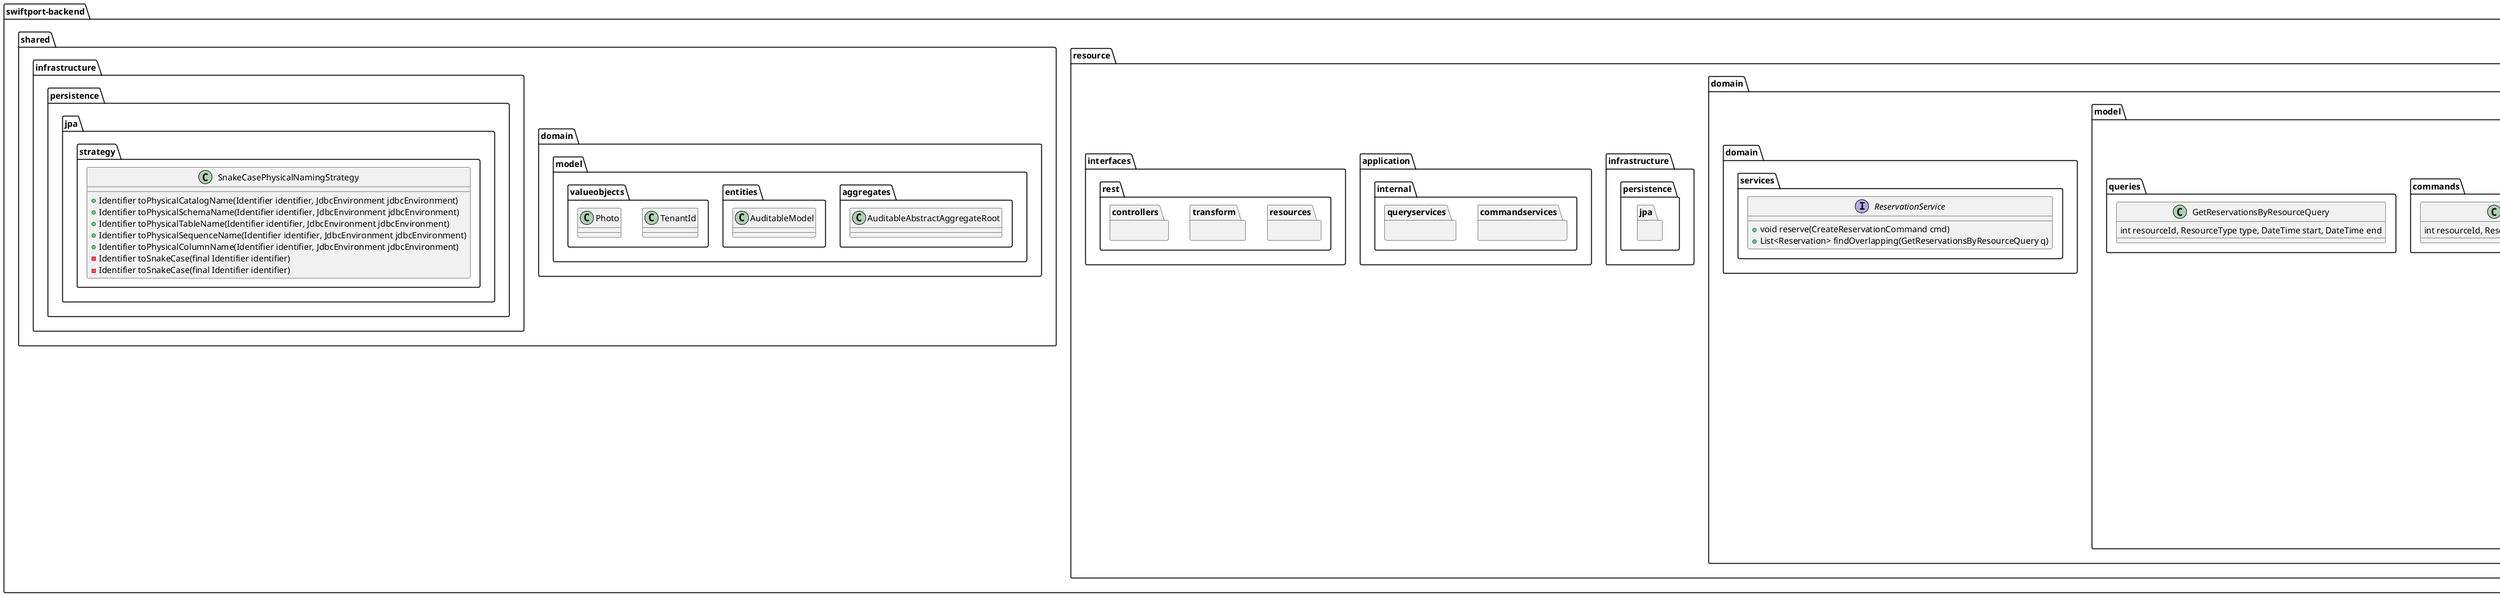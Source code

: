 @startuml
package swiftport-backend as swiftport_backend  {
    ' Bounded Context
    'ignora queries y commands

    package resource {
        package domain {
            package model{
              package aggregates {
                class Zone {
                  + int id
                  + String name
                  + TenantId tenantId
                  --
                  + void addLocation(Location location)
                  + List<Location> getLocations()
                }

                class Position {
                  + int id
                  + String title
                  + String description
                  + TenantId tenantId
                  --
                  + void updateDetails(String title, String description)
                }

                class Employee {
                  + int id
                  + Dni dni
                  + FullName name
                  + ContactInfo contact
                  + int positionId
                  + Availability availability
                  + TenantId tenantId
                  --
                  + void updateContactInfo(ContactInfo newContact)
                  + void changeAvailability(Availability newAvailability)
                }

                class Equipment {
                  + int id
                  + String code
                  + String name
                  + String plate
                  + int capacityLoad
                  + int capacityPax
                  + Availability availability
                  + List<Photo> photos
                  + TenantId tenantId
                  --
                  + void changeAvailability(Availability newAvailability)
                  + void addPhoto(EquipmentPhoto photo)
                  + void removePhoto(String publicId)
                }

                class Team {
                  + int id
                  + DateTime date
                  + TenantId tenantId
                  --
                  + void addMember(TeamMember member)
                  + void removeMember(int employeeId)
                  + void validateMembersUnique()
                }

                class Reservation {
                  + int id
                  + TenantId tenantId
                  + ResourceReference resourceRef
                  + DateRange dateRange
                  + DateTime createdAt
                  --
                  + static Reservation create(CreateReservationCommand cmd)
                  + boolean conflictsWith(DateRange other)
                }
               }

              package entities {
                class Location {
                  + int id
                  + String name
                }

                class TeamMember {
                  + int Id
                  + int employeeId
                }
              }

              package valueobjects {
                class Dni {
                  - String value
                  + Dni(String value)
                  + String getValue()
                }
                class FullName {
                  - String firstName
                  - String lastName
                  + String getFullName()
                }
                class ContactInfo {
                  - String email
                  - String phoneNumber
                  + String getEmail()
                  + String getPhoneNumber()
                }
                class Availability {
                  - enum { Available, Unavailable, Reserved, Vacation } value
                  + Availability value()
                }
                class ResourceReference {
                  - ResourceType type
                  - int resourceId
                  + ResourceType getType()
                  + int getResourceId()
                }
                class DateRange {
                  - DateTime start
                  - DateTime end
                  + boolean overlaps(DateRange other)
                }
              }

              package events {
                class ResourceReservedEvent {
                  + int reservationId
                  + ResourceReference resourceRef
                  + DateRange dateRange
                }
              }

          package commands {
            class CreateReservationCommand {
            int resourceId, ResourceType type, DateTime start, DateTime end
            }
          }

          package queries {
            class GetReservationsByResourceQuery{
            int resourceId, ResourceType type, DateTime start, DateTime end
            }
          }
        }

        package domain.services {
          interface ReservationService {
            + void reserve(CreateReservationCommand cmd)
            + List<Reservation> findOverlapping(GetReservationsByResourceQuery q)
          }
        }
        }
        package infrastructure {
            package persistence {
                package jpa {
                    ' Interfaces que implementan el patrón Repository para la persistencia de datos
                }
            }
        }
        package application {
            package internal {
                package commandservices {
                    ' Clases que implementan las interfaces de servicios de comandos, ejecutando lógica de negocios relacionada con cambios de estado
                }
                package queryservices {
                    ' Clases que implementan las interfaces de servicios de consultas, para la obtención de datos del sistema
                }
            }
        }
        package interfaces {
            package rest {
                package resources {
                    ' Clases de tipo record que funcionan como DTOs (Data Transfer Objects), siguiendo los principios REST (se tratan como recursos)
                }
                package transform {
                    ' Clases con métodos estáticos para mapear entre recursos, comandos, consultas o entidades
                    ' Equivalente al patrón Assembler, puede ser denominado de esta manera
                }
                package controllers {
                    ' Clases que exponen los endpoints REST del sistema, permitiendo la interacción con el cliente
                }
            }
        }
    }
    package shared{
        package domain.model{
            package aggregates{
                class AuditableAbstractAggregateRoot {
                    ' Clase base para los agregados auditable, gestionando operaciones comunes
                }
            }
            package entities {
                class AuditableModel{
                    ' Entidad base que permite rastrear la auditoría de los cambios en los modelos
                }
            }
            package valueobjects {
                class TenantId {
                    'ujum'
                }
                class Photo{
                }

            }
        }
        package infrastructure.persistence.jpa.strategy {
            class SnakeCasePhysicalNamingStrategy {
                ' Estrategia de nombrado físico que convierte los identificadores a formato snake_case en la base de datos
                + Identifier toPhysicalCatalogName(Identifier identifier, JdbcEnvironment jdbcEnvironment)
                + Identifier toPhysicalSchemaName(Identifier identifier, JdbcEnvironment jdbcEnvironment)
                + Identifier toPhysicalTableName(Identifier identifier, JdbcEnvironment jdbcEnvironment)
                + Identifier toPhysicalSequenceName(Identifier identifier, JdbcEnvironment jdbcEnvironment)
                + Identifier toPhysicalColumnName(Identifier identifier, JdbcEnvironment jdbcEnvironment)
                - Identifier toSnakeCase(final Identifier identifier)
                - Identifier toSnakeCase(final Identifier identifier)
            }
        }
    }
}

package org.hibernate.boot.model.naming {
    interface PhysicalNamingStrategy {
        ' Interfaz para la estrategia de nombrado físico, utilizada para personalizar los nombres de las entidades en la base de datos
    }
}

@enduml
